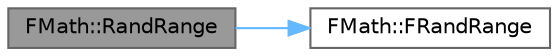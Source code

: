 digraph "FMath::RandRange"
{
 // INTERACTIVE_SVG=YES
 // LATEX_PDF_SIZE
  bgcolor="transparent";
  edge [fontname=Helvetica,fontsize=10,labelfontname=Helvetica,labelfontsize=10];
  node [fontname=Helvetica,fontsize=10,shape=box,height=0.2,width=0.4];
  rankdir="LR";
  Node1 [id="Node000001",label="FMath::RandRange",height=0.2,width=0.4,color="gray40", fillcolor="grey60", style="filled", fontcolor="black",tooltip="Util to generate a random number in a range."];
  Node1 -> Node2 [id="edge1_Node000001_Node000002",color="steelblue1",style="solid",tooltip=" "];
  Node2 [id="Node000002",label="FMath::FRandRange",height=0.2,width=0.4,color="grey40", fillcolor="white", style="filled",URL="$dc/d20/structFMath.html#a76b9327c88716a4a81ee12679a7d1eee",tooltip="Util to generate a random number in a range."];
}
